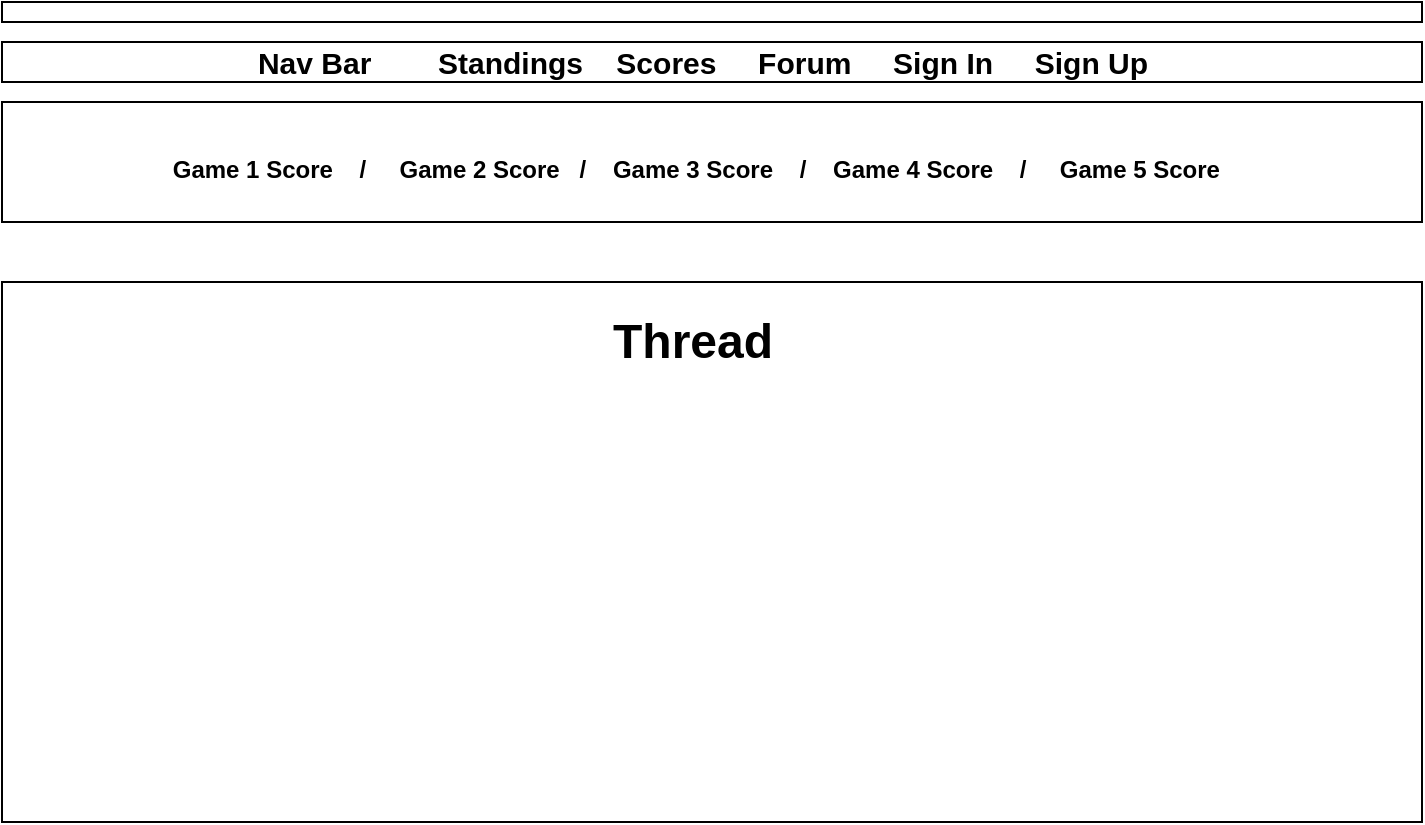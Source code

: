 <mxfile>
    <diagram id="vOPeXtOr6HMT03_e0-8A" name="Page-1">
        <mxGraphModel dx="1098" dy="449" grid="1" gridSize="10" guides="1" tooltips="1" connect="1" arrows="1" fold="1" page="1" pageScale="1" pageWidth="850" pageHeight="1100" math="0" shadow="0">
            <root>
                <mxCell id="0"/>
                <mxCell id="1" parent="0"/>
                <mxCell id="8" style="edgeStyle=none;html=1;" edge="1" parent="1" source="5">
                    <mxGeometry relative="1" as="geometry">
                        <mxPoint x="430" y="60" as="targetPoint"/>
                    </mxGeometry>
                </mxCell>
                <mxCell id="5" value="" style="rounded=0;whiteSpace=wrap;html=1;" vertex="1" parent="1">
                    <mxGeometry x="80" y="60" width="710" height="60" as="geometry"/>
                </mxCell>
                <mxCell id="9" value="" style="rounded=0;whiteSpace=wrap;html=1;" vertex="1" parent="1">
                    <mxGeometry x="80" y="30" width="710" height="20" as="geometry"/>
                </mxCell>
                <mxCell id="10" value="" style="rounded=0;whiteSpace=wrap;html=1;" vertex="1" parent="1">
                    <mxGeometry x="80" y="150" width="710" height="270" as="geometry"/>
                </mxCell>
                <mxCell id="11" value="" style="rounded=0;whiteSpace=wrap;html=1;" vertex="1" parent="1">
                    <mxGeometry x="80" y="10" width="710" height="10" as="geometry"/>
                </mxCell>
                <mxCell id="12" value="Nav Bar&amp;nbsp; &amp;nbsp; &amp;nbsp; &amp;nbsp; Standings&amp;nbsp; &amp;nbsp; Scores&amp;nbsp; &amp;nbsp; &amp;nbsp;Forum&amp;nbsp; &amp;nbsp; &amp;nbsp;Sign In&amp;nbsp; &amp;nbsp; &amp;nbsp;Sign Up" style="text;strokeColor=none;fillColor=none;html=1;fontSize=15;fontStyle=1;verticalAlign=middle;align=center;" vertex="1" parent="1">
                    <mxGeometry x="100" y="20" width="660" height="40" as="geometry"/>
                </mxCell>
                <mxCell id="13" value="&lt;font style=&quot;font-size: 12px&quot;&gt;Game 1 Score&amp;nbsp; &amp;nbsp; /&amp;nbsp; &amp;nbsp; &amp;nbsp;Game 2 Score&amp;nbsp; &amp;nbsp;/&amp;nbsp; &amp;nbsp; Game 3 Score&amp;nbsp; &amp;nbsp; /&amp;nbsp; &amp;nbsp; Game 4 Score&amp;nbsp; &amp;nbsp; /&amp;nbsp; &amp;nbsp; &amp;nbsp;Game 5 Score&amp;nbsp;&amp;nbsp;&lt;/font&gt;" style="text;strokeColor=none;fillColor=none;html=1;fontSize=24;fontStyle=1;verticalAlign=middle;align=center;" vertex="1" parent="1">
                    <mxGeometry x="100" y="70" width="660" height="40" as="geometry"/>
                </mxCell>
                <mxCell id="14" value="Thread" style="text;strokeColor=none;fillColor=none;html=1;fontSize=24;fontStyle=1;verticalAlign=middle;align=center;" vertex="1" parent="1">
                    <mxGeometry x="375" y="160" width="100" height="40" as="geometry"/>
                </mxCell>
            </root>
        </mxGraphModel>
    </diagram>
</mxfile>
